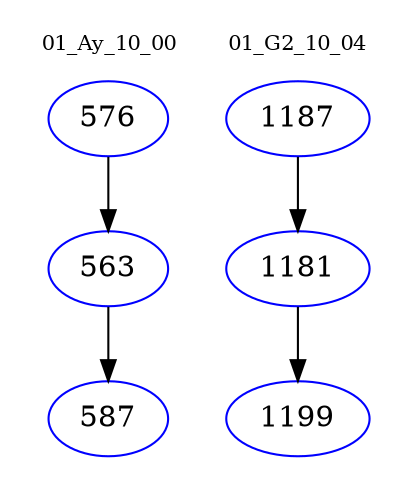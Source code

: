 digraph{
subgraph cluster_0 {
color = white
label = "01_Ay_10_00";
fontsize=10;
T0_576 [label="576", color="blue"]
T0_576 -> T0_563 [color="black"]
T0_563 [label="563", color="blue"]
T0_563 -> T0_587 [color="black"]
T0_587 [label="587", color="blue"]
}
subgraph cluster_1 {
color = white
label = "01_G2_10_04";
fontsize=10;
T1_1187 [label="1187", color="blue"]
T1_1187 -> T1_1181 [color="black"]
T1_1181 [label="1181", color="blue"]
T1_1181 -> T1_1199 [color="black"]
T1_1199 [label="1199", color="blue"]
}
}
